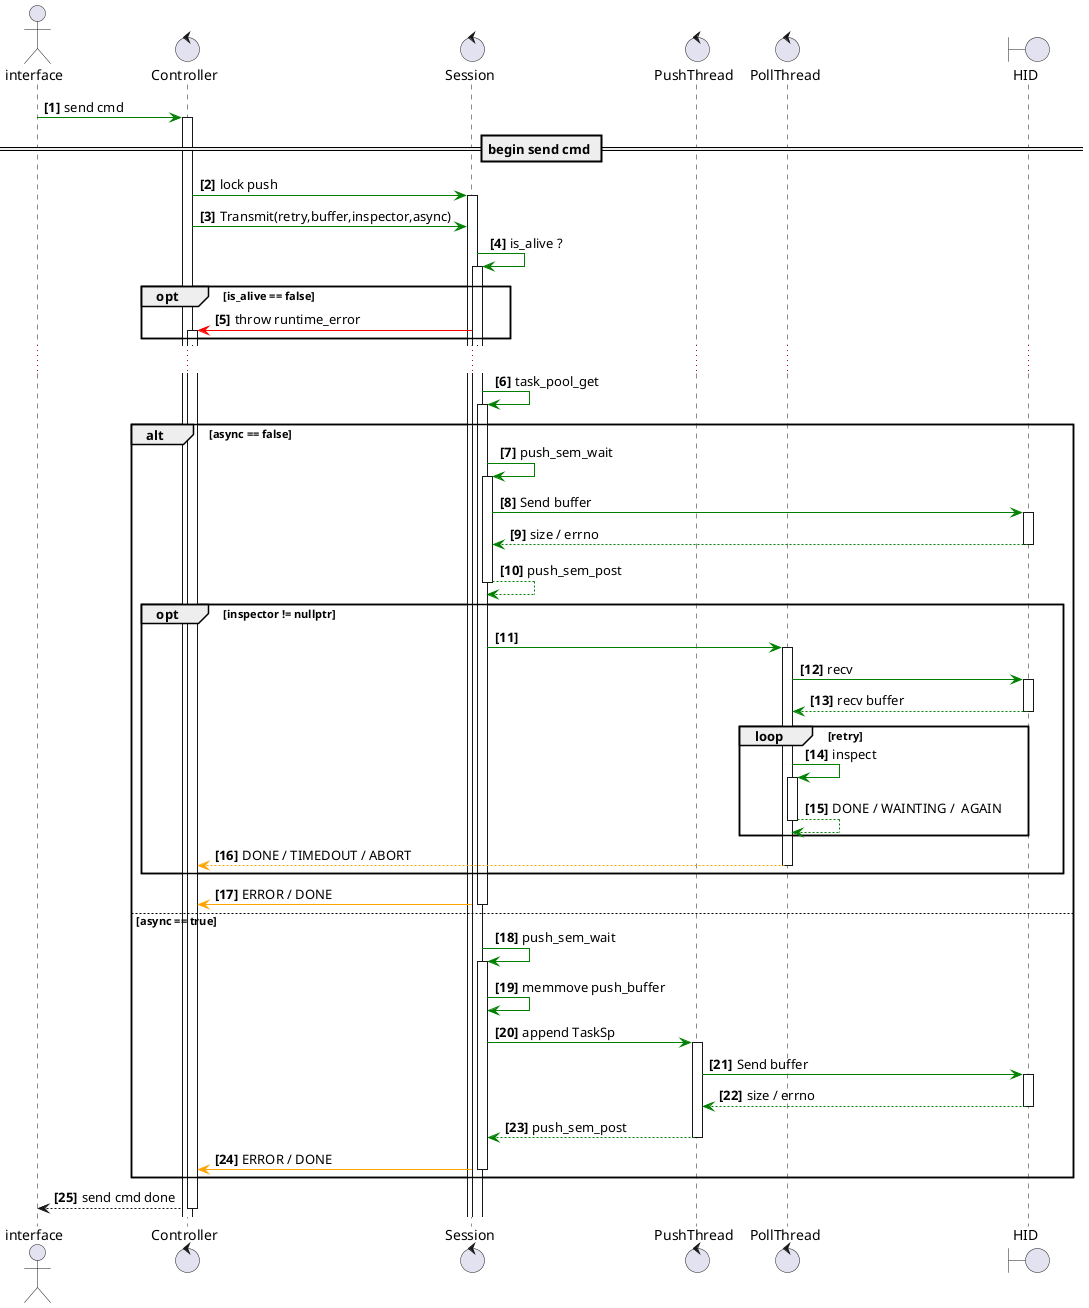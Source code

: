 @startuml libjoycon
autonumber "<b>[#]"

actor interface
control Controller
control Session
control PushThread
control PollThread
boundary HID

interface -[#Green]> Controller         ++: send cmd
== begin send cmd ==
Controller -[#Green]> Session           ++: lock push
Controller -[#Green]> Session             : Transmit(retry,buffer,inspector,async)
Session -[#Green]> Session              ++: is_alive ?

opt is_alive == false
    Session -[#Red]> Controller         ++: throw runtime_error
end
...
Session -[#Green]> Session              ++: task_pool_get
alt async == false
    Session -[#Green]> Session          ++: push_sem_wait
    Session -[#Green]> HID              ++: Send buffer
    return size / errno
    return push_sem_post
    opt inspector != nullptr            
        Session -[#Green]> PollThread   ++:
        PollThread -[#Green]> HID       ++: recv
        return recv buffer
        loop retry
            PollThread -[#Green]> PollThread    ++: inspect
            return DONE / WAINTING /  AGAIN
        end
        PollThread --[#Orange]> Controller --: DONE / TIMEDOUT / ABORT
    end
    Session -[#Orange]> Controller      --: ERROR / DONE
else async == true
    Session -[#Green]> Session      ++  : push_sem_wait
    Session -[#Green]> Session          : memmove push_buffer
    Session -[#Green]> PushThread   ++  : append TaskSp
    PushThread -[#Green]> HID       ++  : Send buffer
    return size / errno
    return push_sem_post
    Session -[#Orange]> Controller   --  : ERROR / DONE
end
Controller --> interface                --: send cmd done

@enduml